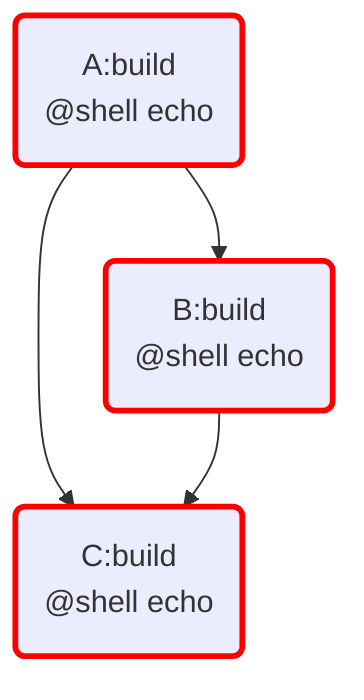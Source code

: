flowchart TD
classDef forced stroke:red,stroke-width:3px
classDef required stroke:orange,stroke-width:3px
classDef selected stroke:black,stroke-width:3px
A:build("A:build
@shell echo")
B:build("B:build
@shell echo")
C:build("C:build
@shell echo")
A:build --> B:build
A:build --> C:build
class A:build forced
B:build --> C:build
class B:build forced
class C:build forced